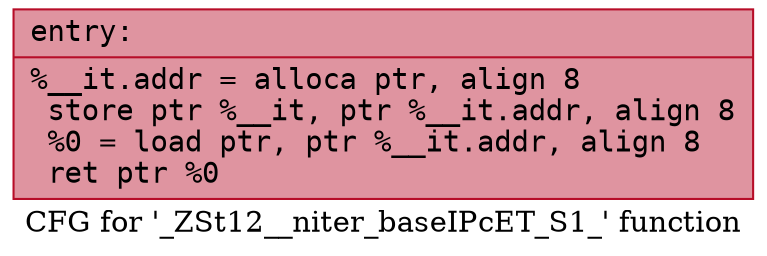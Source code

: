 digraph "CFG for '_ZSt12__niter_baseIPcET_S1_' function" {
	label="CFG for '_ZSt12__niter_baseIPcET_S1_' function";

	Node0x556bfebb6630 [shape=record,color="#b70d28ff", style=filled, fillcolor="#b70d2870" fontname="Courier",label="{entry:\l|  %__it.addr = alloca ptr, align 8\l  store ptr %__it, ptr %__it.addr, align 8\l  %0 = load ptr, ptr %__it.addr, align 8\l  ret ptr %0\l}"];
}
